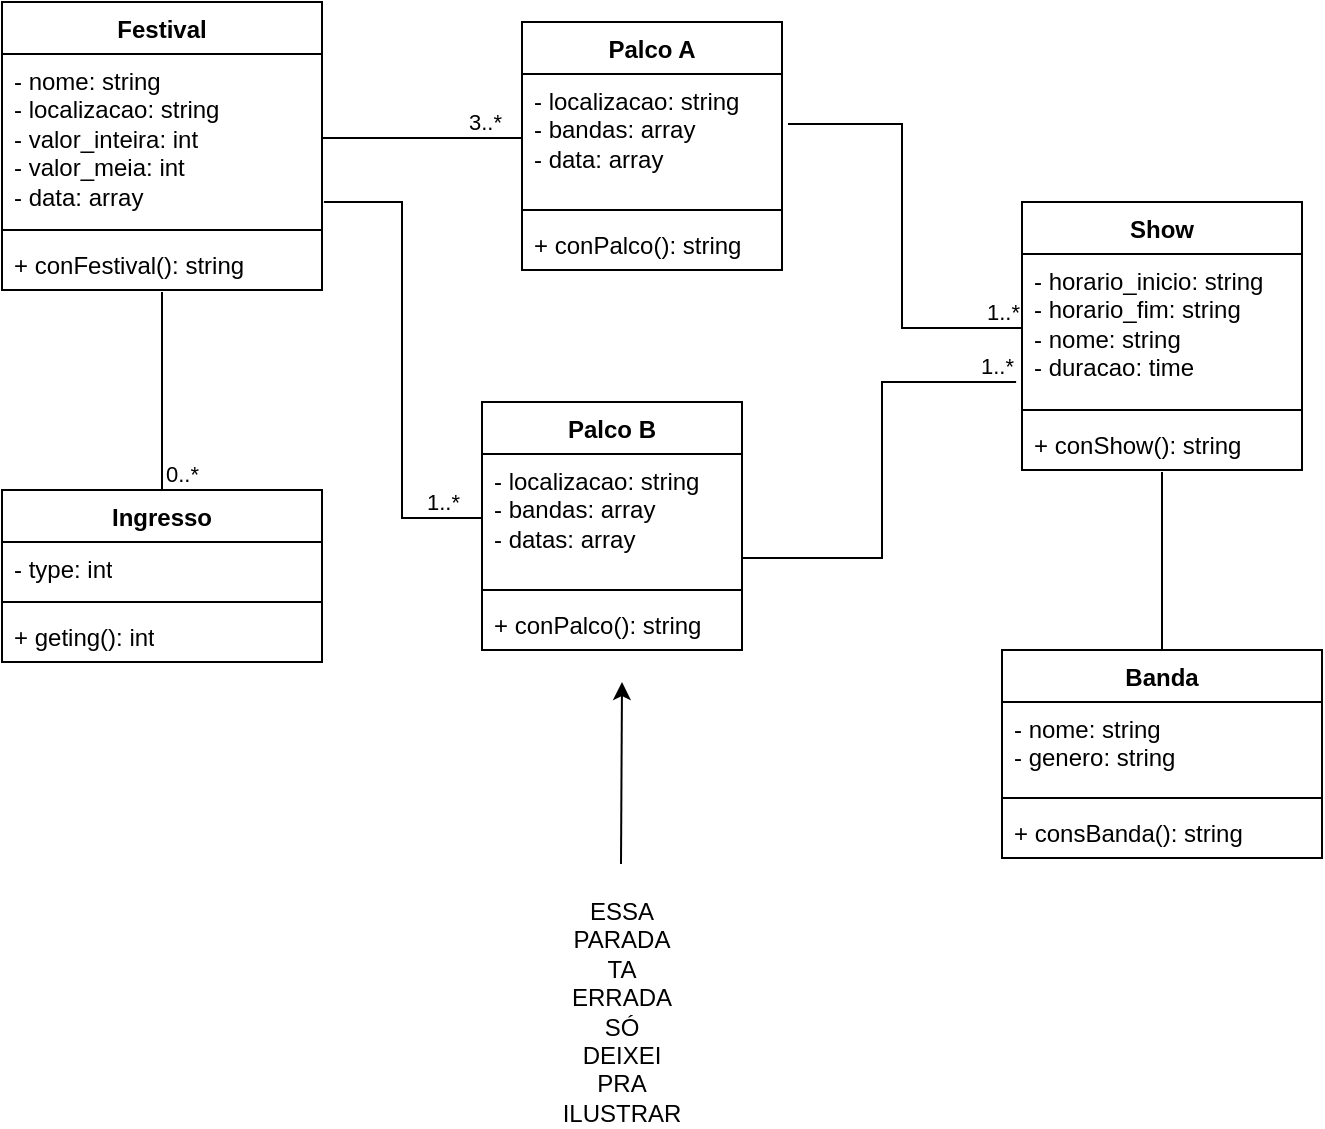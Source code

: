 <mxfile version="24.3.1" type="github">
  <diagram name="Página-1" id="XpnIpnXp75dNInImVRA6">
    <mxGraphModel dx="880" dy="468" grid="1" gridSize="10" guides="1" tooltips="1" connect="1" arrows="1" fold="1" page="1" pageScale="1" pageWidth="827" pageHeight="1169" math="0" shadow="0">
      <root>
        <mxCell id="0" />
        <mxCell id="1" parent="0" />
        <mxCell id="Isw8h3HVLLnuTb5X53OY-1" value="Festival" style="swimlane;fontStyle=1;align=center;verticalAlign=top;childLayout=stackLayout;horizontal=1;startSize=26;horizontalStack=0;resizeParent=1;resizeParentMax=0;resizeLast=0;collapsible=1;marginBottom=0;whiteSpace=wrap;html=1;" vertex="1" parent="1">
          <mxGeometry x="140" y="160" width="160" height="144" as="geometry">
            <mxRectangle x="140" y="160" width="80" height="30" as="alternateBounds" />
          </mxGeometry>
        </mxCell>
        <mxCell id="Isw8h3HVLLnuTb5X53OY-2" value="- nome: string&lt;div&gt;&lt;span style=&quot;background-color: initial;&quot;&gt;- localizacao: string&lt;/span&gt;&lt;/div&gt;&lt;div&gt;- valor_inteira: int&lt;span style=&quot;background-color: initial;&quot;&gt;&lt;br&gt;&lt;/span&gt;&lt;/div&gt;&lt;div&gt;- valor_meia: int&lt;br&gt;&lt;/div&gt;&lt;div&gt;- data: array&lt;br&gt;&lt;/div&gt;" style="text;strokeColor=none;fillColor=none;align=left;verticalAlign=top;spacingLeft=4;spacingRight=4;overflow=hidden;rotatable=0;points=[[0,0.5],[1,0.5]];portConstraint=eastwest;whiteSpace=wrap;html=1;" vertex="1" parent="Isw8h3HVLLnuTb5X53OY-1">
          <mxGeometry y="26" width="160" height="84" as="geometry" />
        </mxCell>
        <mxCell id="Isw8h3HVLLnuTb5X53OY-3" value="" style="line;strokeWidth=1;fillColor=none;align=left;verticalAlign=middle;spacingTop=-1;spacingLeft=3;spacingRight=3;rotatable=0;labelPosition=right;points=[];portConstraint=eastwest;strokeColor=inherit;" vertex="1" parent="Isw8h3HVLLnuTb5X53OY-1">
          <mxGeometry y="110" width="160" height="8" as="geometry" />
        </mxCell>
        <mxCell id="Isw8h3HVLLnuTb5X53OY-4" value="+ conFestival(): string&amp;nbsp;" style="text;strokeColor=none;fillColor=none;align=left;verticalAlign=top;spacingLeft=4;spacingRight=4;overflow=hidden;rotatable=0;points=[[0,0.5],[1,0.5]];portConstraint=eastwest;whiteSpace=wrap;html=1;" vertex="1" parent="Isw8h3HVLLnuTb5X53OY-1">
          <mxGeometry y="118" width="160" height="26" as="geometry" />
        </mxCell>
        <mxCell id="Isw8h3HVLLnuTb5X53OY-5" value="Palco A" style="swimlane;fontStyle=1;align=center;verticalAlign=top;childLayout=stackLayout;horizontal=1;startSize=26;horizontalStack=0;resizeParent=1;resizeParentMax=0;resizeLast=0;collapsible=1;marginBottom=0;whiteSpace=wrap;html=1;" vertex="1" parent="1">
          <mxGeometry x="400" y="170" width="130" height="124" as="geometry" />
        </mxCell>
        <mxCell id="Isw8h3HVLLnuTb5X53OY-6" value="- localizacao: string&lt;div&gt;- bandas: array&lt;br&gt;&lt;/div&gt;&lt;div&gt;- data: array&lt;br&gt;&lt;/div&gt;&lt;div&gt;&lt;br&gt;&lt;/div&gt;" style="text;strokeColor=none;fillColor=none;align=left;verticalAlign=top;spacingLeft=4;spacingRight=4;overflow=hidden;rotatable=0;points=[[0,0.5],[1,0.5]];portConstraint=eastwest;whiteSpace=wrap;html=1;" vertex="1" parent="Isw8h3HVLLnuTb5X53OY-5">
          <mxGeometry y="26" width="130" height="64" as="geometry" />
        </mxCell>
        <mxCell id="Isw8h3HVLLnuTb5X53OY-7" value="" style="line;strokeWidth=1;fillColor=none;align=left;verticalAlign=middle;spacingTop=-1;spacingLeft=3;spacingRight=3;rotatable=0;labelPosition=right;points=[];portConstraint=eastwest;strokeColor=inherit;" vertex="1" parent="Isw8h3HVLLnuTb5X53OY-5">
          <mxGeometry y="90" width="130" height="8" as="geometry" />
        </mxCell>
        <mxCell id="Isw8h3HVLLnuTb5X53OY-8" value="+ conPalco(): string" style="text;strokeColor=none;fillColor=none;align=left;verticalAlign=top;spacingLeft=4;spacingRight=4;overflow=hidden;rotatable=0;points=[[0,0.5],[1,0.5]];portConstraint=eastwest;whiteSpace=wrap;html=1;" vertex="1" parent="Isw8h3HVLLnuTb5X53OY-5">
          <mxGeometry y="98" width="130" height="26" as="geometry" />
        </mxCell>
        <mxCell id="Isw8h3HVLLnuTb5X53OY-9" value="Palco B" style="swimlane;fontStyle=1;align=center;verticalAlign=top;childLayout=stackLayout;horizontal=1;startSize=26;horizontalStack=0;resizeParent=1;resizeParentMax=0;resizeLast=0;collapsible=1;marginBottom=0;whiteSpace=wrap;html=1;" vertex="1" parent="1">
          <mxGeometry x="380" y="360" width="130" height="124" as="geometry" />
        </mxCell>
        <mxCell id="Isw8h3HVLLnuTb5X53OY-10" value="- localizacao: string&lt;div&gt;- bandas: array&lt;br&gt;&lt;/div&gt;&lt;div&gt;- datas: array&lt;br&gt;&lt;/div&gt;&lt;div&gt;&lt;br&gt;&lt;/div&gt;" style="text;strokeColor=none;fillColor=none;align=left;verticalAlign=top;spacingLeft=4;spacingRight=4;overflow=hidden;rotatable=0;points=[[0,0.5],[1,0.5]];portConstraint=eastwest;whiteSpace=wrap;html=1;" vertex="1" parent="Isw8h3HVLLnuTb5X53OY-9">
          <mxGeometry y="26" width="130" height="64" as="geometry" />
        </mxCell>
        <mxCell id="Isw8h3HVLLnuTb5X53OY-11" value="" style="line;strokeWidth=1;fillColor=none;align=left;verticalAlign=middle;spacingTop=-1;spacingLeft=3;spacingRight=3;rotatable=0;labelPosition=right;points=[];portConstraint=eastwest;strokeColor=inherit;" vertex="1" parent="Isw8h3HVLLnuTb5X53OY-9">
          <mxGeometry y="90" width="130" height="8" as="geometry" />
        </mxCell>
        <mxCell id="Isw8h3HVLLnuTb5X53OY-12" value="+ conPalco(): string" style="text;strokeColor=none;fillColor=none;align=left;verticalAlign=top;spacingLeft=4;spacingRight=4;overflow=hidden;rotatable=0;points=[[0,0.5],[1,0.5]];portConstraint=eastwest;whiteSpace=wrap;html=1;" vertex="1" parent="Isw8h3HVLLnuTb5X53OY-9">
          <mxGeometry y="98" width="130" height="26" as="geometry" />
        </mxCell>
        <mxCell id="Isw8h3HVLLnuTb5X53OY-13" value="Show" style="swimlane;fontStyle=1;align=center;verticalAlign=top;childLayout=stackLayout;horizontal=1;startSize=26;horizontalStack=0;resizeParent=1;resizeParentMax=0;resizeLast=0;collapsible=1;marginBottom=0;whiteSpace=wrap;html=1;" vertex="1" parent="1">
          <mxGeometry x="650" y="260" width="140" height="134" as="geometry" />
        </mxCell>
        <mxCell id="Isw8h3HVLLnuTb5X53OY-14" value="- horario_inicio: string&lt;div&gt;- horario_fim: string&lt;/div&gt;&lt;div&gt;-&amp;nbsp;&lt;span style=&quot;background-color: initial;&quot;&gt;nome: string&lt;/span&gt;&lt;/div&gt;&lt;div&gt;&lt;span style=&quot;background-color: initial;&quot;&gt;- duracao: time&lt;/span&gt;&lt;/div&gt;" style="text;strokeColor=none;fillColor=none;align=left;verticalAlign=top;spacingLeft=4;spacingRight=4;overflow=hidden;rotatable=0;points=[[0,0.5],[1,0.5]];portConstraint=eastwest;whiteSpace=wrap;html=1;" vertex="1" parent="Isw8h3HVLLnuTb5X53OY-13">
          <mxGeometry y="26" width="140" height="74" as="geometry" />
        </mxCell>
        <mxCell id="Isw8h3HVLLnuTb5X53OY-15" value="" style="line;strokeWidth=1;fillColor=none;align=left;verticalAlign=middle;spacingTop=-1;spacingLeft=3;spacingRight=3;rotatable=0;labelPosition=right;points=[];portConstraint=eastwest;strokeColor=inherit;" vertex="1" parent="Isw8h3HVLLnuTb5X53OY-13">
          <mxGeometry y="100" width="140" height="8" as="geometry" />
        </mxCell>
        <mxCell id="Isw8h3HVLLnuTb5X53OY-16" value="+ conShow(): string" style="text;strokeColor=none;fillColor=none;align=left;verticalAlign=top;spacingLeft=4;spacingRight=4;overflow=hidden;rotatable=0;points=[[0,0.5],[1,0.5]];portConstraint=eastwest;whiteSpace=wrap;html=1;" vertex="1" parent="Isw8h3HVLLnuTb5X53OY-13">
          <mxGeometry y="108" width="140" height="26" as="geometry" />
        </mxCell>
        <mxCell id="Isw8h3HVLLnuTb5X53OY-17" value="Ingresso" style="swimlane;fontStyle=1;align=center;verticalAlign=top;childLayout=stackLayout;horizontal=1;startSize=26;horizontalStack=0;resizeParent=1;resizeParentMax=0;resizeLast=0;collapsible=1;marginBottom=0;whiteSpace=wrap;html=1;" vertex="1" parent="1">
          <mxGeometry x="140" y="404" width="160" height="86" as="geometry" />
        </mxCell>
        <mxCell id="Isw8h3HVLLnuTb5X53OY-18" value="- type: int" style="text;strokeColor=none;fillColor=none;align=left;verticalAlign=top;spacingLeft=4;spacingRight=4;overflow=hidden;rotatable=0;points=[[0,0.5],[1,0.5]];portConstraint=eastwest;whiteSpace=wrap;html=1;" vertex="1" parent="Isw8h3HVLLnuTb5X53OY-17">
          <mxGeometry y="26" width="160" height="26" as="geometry" />
        </mxCell>
        <mxCell id="Isw8h3HVLLnuTb5X53OY-19" value="" style="line;strokeWidth=1;fillColor=none;align=left;verticalAlign=middle;spacingTop=-1;spacingLeft=3;spacingRight=3;rotatable=0;labelPosition=right;points=[];portConstraint=eastwest;strokeColor=inherit;" vertex="1" parent="Isw8h3HVLLnuTb5X53OY-17">
          <mxGeometry y="52" width="160" height="8" as="geometry" />
        </mxCell>
        <mxCell id="Isw8h3HVLLnuTb5X53OY-20" value="+ geting(): int" style="text;strokeColor=none;fillColor=none;align=left;verticalAlign=top;spacingLeft=4;spacingRight=4;overflow=hidden;rotatable=0;points=[[0,0.5],[1,0.5]];portConstraint=eastwest;whiteSpace=wrap;html=1;" vertex="1" parent="Isw8h3HVLLnuTb5X53OY-17">
          <mxGeometry y="60" width="160" height="26" as="geometry" />
        </mxCell>
        <mxCell id="Isw8h3HVLLnuTb5X53OY-21" value="" style="endArrow=none;html=1;edgeStyle=orthogonalEdgeStyle;rounded=0;exitX=0.5;exitY=0;exitDx=0;exitDy=0;entryX=0.5;entryY=1.038;entryDx=0;entryDy=0;entryPerimeter=0;" edge="1" parent="1" source="Isw8h3HVLLnuTb5X53OY-17" target="Isw8h3HVLLnuTb5X53OY-4">
          <mxGeometry relative="1" as="geometry">
            <mxPoint x="460" y="350" as="sourcePoint" />
            <mxPoint x="220" y="320" as="targetPoint" />
          </mxGeometry>
        </mxCell>
        <mxCell id="Isw8h3HVLLnuTb5X53OY-22" value="0..*" style="edgeLabel;resizable=0;html=1;align=left;verticalAlign=bottom;" connectable="0" vertex="1" parent="Isw8h3HVLLnuTb5X53OY-21">
          <mxGeometry x="-1" relative="1" as="geometry" />
        </mxCell>
        <mxCell id="Isw8h3HVLLnuTb5X53OY-27" value="" style="endArrow=none;html=1;edgeStyle=orthogonalEdgeStyle;rounded=0;entryX=0;entryY=0.5;entryDx=0;entryDy=0;exitX=1;exitY=0.5;exitDx=0;exitDy=0;" edge="1" parent="1" source="Isw8h3HVLLnuTb5X53OY-2" target="Isw8h3HVLLnuTb5X53OY-6">
          <mxGeometry relative="1" as="geometry">
            <mxPoint x="310" y="320" as="sourcePoint" />
            <mxPoint x="470" y="320" as="targetPoint" />
          </mxGeometry>
        </mxCell>
        <mxCell id="Isw8h3HVLLnuTb5X53OY-29" value="3..*" style="edgeLabel;resizable=0;html=1;align=right;verticalAlign=bottom;" connectable="0" vertex="1" parent="Isw8h3HVLLnuTb5X53OY-27">
          <mxGeometry x="1" relative="1" as="geometry">
            <mxPoint x="-10" as="offset" />
          </mxGeometry>
        </mxCell>
        <mxCell id="Isw8h3HVLLnuTb5X53OY-31" value="" style="endArrow=none;html=1;edgeStyle=orthogonalEdgeStyle;rounded=0;exitX=1.006;exitY=0.881;exitDx=0;exitDy=0;exitPerimeter=0;entryX=0;entryY=0.5;entryDx=0;entryDy=0;" edge="1" parent="1" source="Isw8h3HVLLnuTb5X53OY-2" target="Isw8h3HVLLnuTb5X53OY-10">
          <mxGeometry relative="1" as="geometry">
            <mxPoint x="460" y="350" as="sourcePoint" />
            <mxPoint x="380" y="350" as="targetPoint" />
          </mxGeometry>
        </mxCell>
        <mxCell id="Isw8h3HVLLnuTb5X53OY-33" value="1..*" style="edgeLabel;resizable=0;html=1;align=right;verticalAlign=bottom;" connectable="0" vertex="1" parent="Isw8h3HVLLnuTb5X53OY-31">
          <mxGeometry x="1" relative="1" as="geometry">
            <mxPoint x="-10" as="offset" />
          </mxGeometry>
        </mxCell>
        <mxCell id="Isw8h3HVLLnuTb5X53OY-34" value="" style="endArrow=none;html=1;edgeStyle=orthogonalEdgeStyle;rounded=0;entryX=0;entryY=0.5;entryDx=0;entryDy=0;exitX=1.023;exitY=0.391;exitDx=0;exitDy=0;exitPerimeter=0;" edge="1" parent="1" source="Isw8h3HVLLnuTb5X53OY-6" target="Isw8h3HVLLnuTb5X53OY-14">
          <mxGeometry relative="1" as="geometry">
            <mxPoint x="550" y="200" as="sourcePoint" />
            <mxPoint x="710" y="200" as="targetPoint" />
          </mxGeometry>
        </mxCell>
        <mxCell id="Isw8h3HVLLnuTb5X53OY-36" value="1..*" style="edgeLabel;resizable=0;html=1;align=right;verticalAlign=bottom;" connectable="0" vertex="1" parent="Isw8h3HVLLnuTb5X53OY-34">
          <mxGeometry x="1" relative="1" as="geometry" />
        </mxCell>
        <mxCell id="Isw8h3HVLLnuTb5X53OY-37" value="" style="endArrow=none;html=1;edgeStyle=orthogonalEdgeStyle;rounded=0;exitX=1;exitY=0.813;exitDx=0;exitDy=0;exitPerimeter=0;entryX=-0.021;entryY=0.865;entryDx=0;entryDy=0;entryPerimeter=0;" edge="1" parent="1" source="Isw8h3HVLLnuTb5X53OY-10" target="Isw8h3HVLLnuTb5X53OY-14">
          <mxGeometry relative="1" as="geometry">
            <mxPoint x="550" y="464" as="sourcePoint" />
            <mxPoint x="710" y="464" as="targetPoint" />
          </mxGeometry>
        </mxCell>
        <mxCell id="Isw8h3HVLLnuTb5X53OY-39" value="1..*" style="edgeLabel;resizable=0;html=1;align=right;verticalAlign=bottom;" connectable="0" vertex="1" parent="Isw8h3HVLLnuTb5X53OY-37">
          <mxGeometry x="1" relative="1" as="geometry" />
        </mxCell>
        <mxCell id="Isw8h3HVLLnuTb5X53OY-40" value="Banda" style="swimlane;fontStyle=1;align=center;verticalAlign=top;childLayout=stackLayout;horizontal=1;startSize=26;horizontalStack=0;resizeParent=1;resizeParentMax=0;resizeLast=0;collapsible=1;marginBottom=0;whiteSpace=wrap;html=1;" vertex="1" parent="1">
          <mxGeometry x="640" y="484" width="160" height="104" as="geometry" />
        </mxCell>
        <mxCell id="Isw8h3HVLLnuTb5X53OY-41" value="- nome: string&lt;div&gt;- genero: string&lt;br&gt;&lt;/div&gt;" style="text;strokeColor=none;fillColor=none;align=left;verticalAlign=top;spacingLeft=4;spacingRight=4;overflow=hidden;rotatable=0;points=[[0,0.5],[1,0.5]];portConstraint=eastwest;whiteSpace=wrap;html=1;" vertex="1" parent="Isw8h3HVLLnuTb5X53OY-40">
          <mxGeometry y="26" width="160" height="44" as="geometry" />
        </mxCell>
        <mxCell id="Isw8h3HVLLnuTb5X53OY-42" value="" style="line;strokeWidth=1;fillColor=none;align=left;verticalAlign=middle;spacingTop=-1;spacingLeft=3;spacingRight=3;rotatable=0;labelPosition=right;points=[];portConstraint=eastwest;strokeColor=inherit;" vertex="1" parent="Isw8h3HVLLnuTb5X53OY-40">
          <mxGeometry y="70" width="160" height="8" as="geometry" />
        </mxCell>
        <mxCell id="Isw8h3HVLLnuTb5X53OY-43" value="+ consBanda(): string" style="text;strokeColor=none;fillColor=none;align=left;verticalAlign=top;spacingLeft=4;spacingRight=4;overflow=hidden;rotatable=0;points=[[0,0.5],[1,0.5]];portConstraint=eastwest;whiteSpace=wrap;html=1;" vertex="1" parent="Isw8h3HVLLnuTb5X53OY-40">
          <mxGeometry y="78" width="160" height="26" as="geometry" />
        </mxCell>
        <mxCell id="Isw8h3HVLLnuTb5X53OY-44" value="" style="endArrow=none;html=1;edgeStyle=orthogonalEdgeStyle;rounded=0;exitX=0.5;exitY=1.038;exitDx=0;exitDy=0;exitPerimeter=0;entryX=0.5;entryY=0;entryDx=0;entryDy=0;" edge="1" parent="1" source="Isw8h3HVLLnuTb5X53OY-16" target="Isw8h3HVLLnuTb5X53OY-40">
          <mxGeometry relative="1" as="geometry">
            <mxPoint x="640" y="440" as="sourcePoint" />
            <mxPoint x="800" y="440" as="targetPoint" />
          </mxGeometry>
        </mxCell>
        <mxCell id="Isw8h3HVLLnuTb5X53OY-48" value="ESSA PARADA TA ERRADA SÓ DEIXEI PRA ILUSTRAR" style="text;html=1;align=center;verticalAlign=middle;whiteSpace=wrap;rounded=0;" vertex="1" parent="1">
          <mxGeometry x="420" y="650" width="60" height="30" as="geometry" />
        </mxCell>
        <mxCell id="Isw8h3HVLLnuTb5X53OY-49" value="" style="endArrow=classic;html=1;rounded=0;" edge="1" parent="1">
          <mxGeometry width="50" height="50" relative="1" as="geometry">
            <mxPoint x="449.5" y="591" as="sourcePoint" />
            <mxPoint x="450" y="500" as="targetPoint" />
          </mxGeometry>
        </mxCell>
      </root>
    </mxGraphModel>
  </diagram>
</mxfile>
